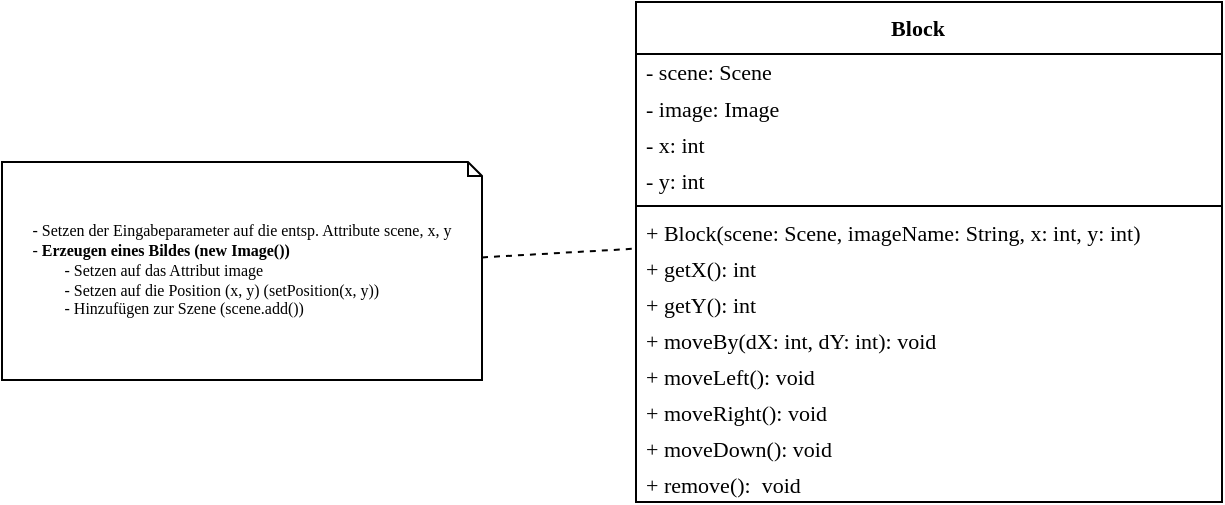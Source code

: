 <mxfile version="20.7.4" type="device"><diagram id="Q8ZCVBfkGdzVq4fk389N" name="Page-1"><mxGraphModel dx="503" dy="296" grid="1" gridSize="10" guides="1" tooltips="1" connect="1" arrows="1" fold="1" page="1" pageScale="1" pageWidth="850" pageHeight="1100" math="1" shadow="0"><root><mxCell id="0"/><mxCell id="1" parent="0"/><mxCell id="HZuPbUrIGUnnCWuKZM22-23" value="Block    " style="swimlane;fontStyle=1;align=center;verticalAlign=top;childLayout=stackLayout;horizontal=1;startSize=26;horizontalStack=0;resizeParent=1;resizeParentMax=0;resizeLast=0;collapsible=1;marginBottom=0;fontFamily=Alegreya;fontSize=11;rounded=0;gradientColor=none;swimlaneFillColor=none;" parent="1" vertex="1"><mxGeometry x="497" y="581" width="293" height="250" as="geometry"><mxRectangle x="480" y="560" width="80" height="30" as="alternateBounds"/></mxGeometry></mxCell><mxCell id="HZuPbUrIGUnnCWuKZM22-24" value="- scene: Scene" style="text;strokeColor=none;fillColor=none;align=left;verticalAlign=middle;spacingLeft=3;spacingRight=4;overflow=hidden;rotatable=0;points=[[0,0.5],[1,0.5]];portConstraint=eastwest;fontFamily=Alegreya;fontSize=11;fontStyle=0;html=1;imageWidth=24;imageHeight=24;comic=0;imageAspect=0;" parent="HZuPbUrIGUnnCWuKZM22-23" vertex="1"><mxGeometry y="26" width="293" height="18" as="geometry"/></mxCell><mxCell id="HZuPbUrIGUnnCWuKZM22-35" value="- image: Image" style="text;strokeColor=none;fillColor=none;align=left;verticalAlign=middle;spacingLeft=3;spacingRight=4;overflow=hidden;rotatable=0;points=[[0,0.5],[1,0.5]];portConstraint=eastwest;fontFamily=Alegreya;fontSize=11;" parent="HZuPbUrIGUnnCWuKZM22-23" vertex="1"><mxGeometry y="44" width="293" height="18" as="geometry"/></mxCell><mxCell id="HZuPbUrIGUnnCWuKZM22-36" value="- x: int" style="text;strokeColor=none;fillColor=none;align=left;verticalAlign=middle;spacingLeft=3;spacingRight=4;overflow=hidden;rotatable=0;points=[[0,0.5],[1,0.5]];portConstraint=eastwest;fontFamily=Alegreya;fontSize=11;" parent="HZuPbUrIGUnnCWuKZM22-23" vertex="1"><mxGeometry y="62" width="293" height="18" as="geometry"/></mxCell><mxCell id="UUerCASxCJZfslJ2qN_E-18" value="- y: int" style="text;strokeColor=none;fillColor=none;align=left;verticalAlign=middle;spacingLeft=3;spacingRight=4;overflow=hidden;rotatable=0;points=[[0,0.5],[1,0.5]];portConstraint=eastwest;fontFamily=Alegreya;fontSize=11;" vertex="1" parent="HZuPbUrIGUnnCWuKZM22-23"><mxGeometry y="80" width="293" height="18" as="geometry"/></mxCell><mxCell id="HZuPbUrIGUnnCWuKZM22-25" value="" style="line;strokeWidth=1;fillColor=none;align=left;verticalAlign=middle;spacingTop=-1;spacingLeft=3;spacingRight=3;rotatable=0;labelPosition=right;points=[];portConstraint=eastwest;strokeColor=inherit;fontFamily=Alegreya;fontSize=11;" parent="HZuPbUrIGUnnCWuKZM22-23" vertex="1"><mxGeometry y="98" width="293" height="8" as="geometry"/></mxCell><mxCell id="HZuPbUrIGUnnCWuKZM22-37" value="+ Block(scene: Scene, imageName: String, x: int, y: int)" style="text;strokeColor=none;fillColor=none;align=left;verticalAlign=middle;spacingLeft=3;spacingRight=4;overflow=hidden;rotatable=0;points=[[0,0.5],[1,0.5]];portConstraint=eastwest;fontFamily=Alegreya;fontSize=11;" parent="HZuPbUrIGUnnCWuKZM22-23" vertex="1"><mxGeometry y="106" width="293" height="18" as="geometry"/></mxCell><mxCell id="UUerCASxCJZfslJ2qN_E-19" value="+ getX(): int" style="text;strokeColor=none;fillColor=none;align=left;verticalAlign=middle;spacingLeft=3;spacingRight=4;overflow=hidden;rotatable=0;points=[[0,0.5],[1,0.5]];portConstraint=eastwest;fontFamily=Alegreya;fontSize=11;" vertex="1" parent="HZuPbUrIGUnnCWuKZM22-23"><mxGeometry y="124" width="293" height="18" as="geometry"/></mxCell><mxCell id="UUerCASxCJZfslJ2qN_E-20" value="+ getY(): int" style="text;strokeColor=none;fillColor=none;align=left;verticalAlign=middle;spacingLeft=3;spacingRight=4;overflow=hidden;rotatable=0;points=[[0,0.5],[1,0.5]];portConstraint=eastwest;fontFamily=Alegreya;fontSize=11;" vertex="1" parent="HZuPbUrIGUnnCWuKZM22-23"><mxGeometry y="142" width="293" height="18" as="geometry"/></mxCell><mxCell id="UUerCASxCJZfslJ2qN_E-21" value="+ moveBy(dX: int, dY: int): void" style="text;strokeColor=none;fillColor=none;align=left;verticalAlign=middle;spacingLeft=3;spacingRight=4;overflow=hidden;rotatable=0;points=[[0,0.5],[1,0.5]];portConstraint=eastwest;fontFamily=Alegreya;fontSize=11;" vertex="1" parent="HZuPbUrIGUnnCWuKZM22-23"><mxGeometry y="160" width="293" height="18" as="geometry"/></mxCell><mxCell id="UUerCASxCJZfslJ2qN_E-23" value="+ moveLeft(): void" style="text;strokeColor=none;fillColor=none;align=left;verticalAlign=middle;spacingLeft=3;spacingRight=4;overflow=hidden;rotatable=0;points=[[0,0.5],[1,0.5]];portConstraint=eastwest;fontFamily=Alegreya;fontSize=11;" vertex="1" parent="HZuPbUrIGUnnCWuKZM22-23"><mxGeometry y="178" width="293" height="18" as="geometry"/></mxCell><mxCell id="UUerCASxCJZfslJ2qN_E-24" value="+ moveRight(): void" style="text;strokeColor=none;fillColor=none;align=left;verticalAlign=middle;spacingLeft=3;spacingRight=4;overflow=hidden;rotatable=0;points=[[0,0.5],[1,0.5]];portConstraint=eastwest;fontFamily=Alegreya;fontSize=11;" vertex="1" parent="HZuPbUrIGUnnCWuKZM22-23"><mxGeometry y="196" width="293" height="18" as="geometry"/></mxCell><mxCell id="UUerCASxCJZfslJ2qN_E-25" value="+ moveDown(): void" style="text;strokeColor=none;fillColor=none;align=left;verticalAlign=middle;spacingLeft=3;spacingRight=4;overflow=hidden;rotatable=0;points=[[0,0.5],[1,0.5]];portConstraint=eastwest;fontFamily=Alegreya;fontSize=11;" vertex="1" parent="HZuPbUrIGUnnCWuKZM22-23"><mxGeometry y="214" width="293" height="18" as="geometry"/></mxCell><mxCell id="UUerCASxCJZfslJ2qN_E-22" value="+ remove():  void" style="text;strokeColor=none;fillColor=none;align=left;verticalAlign=middle;spacingLeft=3;spacingRight=4;overflow=hidden;rotatable=0;points=[[0,0.5],[1,0.5]];portConstraint=eastwest;fontFamily=Alegreya;fontSize=11;" vertex="1" parent="HZuPbUrIGUnnCWuKZM22-23"><mxGeometry y="232" width="293" height="18" as="geometry"/></mxCell><mxCell id="UUerCASxCJZfslJ2qN_E-26" value="&lt;p style=&quot;line-height: 80%;&quot;&gt;&lt;/p&gt;&lt;div style=&quot;text-align: left;&quot;&gt;&lt;span style=&quot;font-size: 8px; font-family: Alegreya; background-color: initial;&quot;&gt;- Setzen der Eingabeparameter auf die entsp. Attribute scene, x, y&lt;/span&gt;&lt;/div&gt;&lt;font style=&quot;font-size: 8px;&quot; face=&quot;Alegreya&quot;&gt;&lt;div style=&quot;text-align: left;&quot;&gt;&lt;span style=&quot;background-color: initial;&quot;&gt;- &lt;b&gt;Erzeugen eines Bildes (new Image())&lt;/b&gt;&lt;/span&gt;&lt;/div&gt;&lt;div style=&quot;text-align: left;&quot;&gt;&lt;span style=&quot;background-color: initial;&quot;&gt;&lt;span style=&quot;white-space: pre;&quot;&gt;&#9;&lt;/span&gt;- Setzen auf das Attribut image&amp;nbsp;&lt;/span&gt;&lt;/div&gt;&lt;div style=&quot;text-align: left;&quot;&gt;&lt;span style=&quot;background-color: initial;&quot;&gt;&lt;span style=&quot;white-space: pre;&quot;&gt;&#9;&lt;/span&gt;- Setzen auf die Position (x, y) (setPosition(x, y))&lt;/span&gt;&lt;/div&gt;&lt;div style=&quot;text-align: left;&quot;&gt;&lt;span style=&quot;background-color: initial;&quot;&gt;&lt;span style=&quot;white-space: pre;&quot;&gt;&#9;&lt;/span&gt;- Hinzufügen zur Szene (scene.add())&lt;/span&gt;&lt;/div&gt;&lt;/font&gt;&lt;p&gt;&lt;/p&gt;" style="shape=note2;boundedLbl=1;whiteSpace=wrap;html=1;size=7;verticalAlign=top;align=center;" vertex="1" parent="1"><mxGeometry x="180" y="661" width="240" height="109" as="geometry"/></mxCell><mxCell id="UUerCASxCJZfslJ2qN_E-27" value="" style="endArrow=none;dashed=1;html=1;rounded=0;" edge="1" parent="1" source="UUerCASxCJZfslJ2qN_E-26" target="HZuPbUrIGUnnCWuKZM22-37"><mxGeometry width="50" height="50" relative="1" as="geometry"><mxPoint x="310" y="800" as="sourcePoint"/><mxPoint x="360" y="750" as="targetPoint"/></mxGeometry></mxCell></root></mxGraphModel></diagram></mxfile>